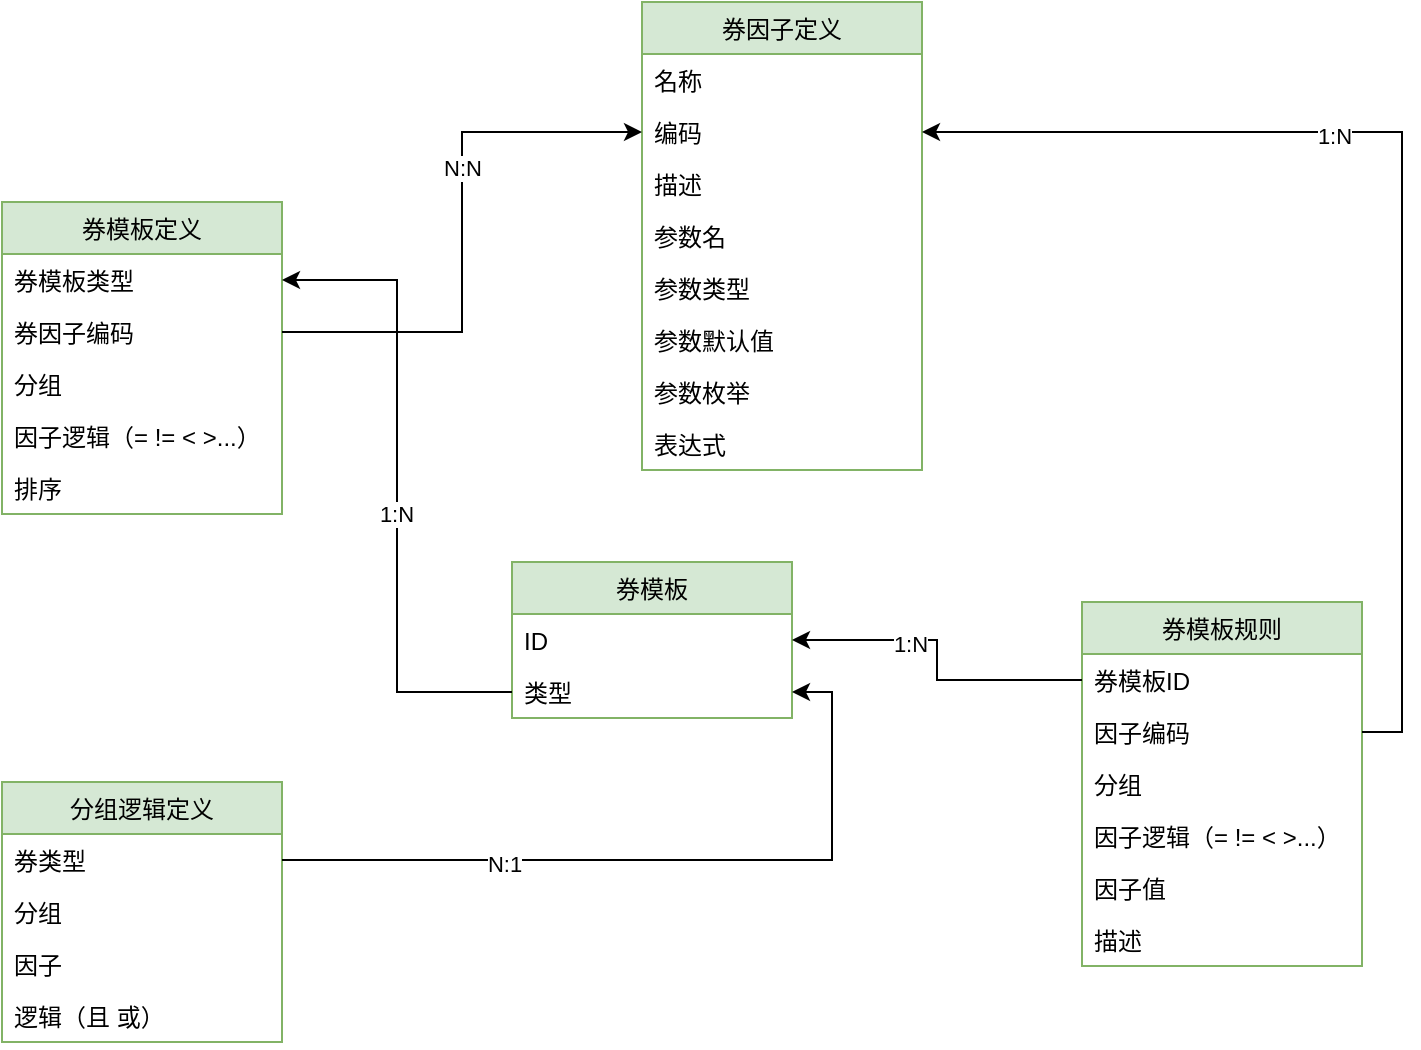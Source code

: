 <mxfile version="20.6.0" type="github" pages="2">
  <diagram name="Page-1" id="c4acf3e9-155e-7222-9cf6-157b1a14988f">
    <mxGraphModel dx="1375" dy="874" grid="1" gridSize="10" guides="1" tooltips="1" connect="1" arrows="1" fold="1" page="1" pageScale="1" pageWidth="850" pageHeight="1100" background="none" math="0" shadow="0">
      <root>
        <mxCell id="0" />
        <mxCell id="1" parent="0" />
        <mxCell id="bZ64_mqobVCIQrii98zg-1" value="券因子定义" style="swimlane;fontStyle=0;childLayout=stackLayout;horizontal=1;startSize=26;fillColor=#d5e8d4;horizontalStack=0;resizeParent=1;resizeParentMax=0;resizeLast=0;collapsible=1;marginBottom=0;strokeColor=#82b366;" parent="1" vertex="1">
          <mxGeometry x="420" y="30" width="140" height="234" as="geometry" />
        </mxCell>
        <mxCell id="bZ64_mqobVCIQrii98zg-2" value="名称" style="text;strokeColor=none;fillColor=none;align=left;verticalAlign=top;spacingLeft=4;spacingRight=4;overflow=hidden;rotatable=0;points=[[0,0.5],[1,0.5]];portConstraint=eastwest;" parent="bZ64_mqobVCIQrii98zg-1" vertex="1">
          <mxGeometry y="26" width="140" height="26" as="geometry" />
        </mxCell>
        <mxCell id="bZ64_mqobVCIQrii98zg-3" value="编码" style="text;strokeColor=none;fillColor=none;align=left;verticalAlign=top;spacingLeft=4;spacingRight=4;overflow=hidden;rotatable=0;points=[[0,0.5],[1,0.5]];portConstraint=eastwest;" parent="bZ64_mqobVCIQrii98zg-1" vertex="1">
          <mxGeometry y="52" width="140" height="26" as="geometry" />
        </mxCell>
        <mxCell id="bZ64_mqobVCIQrii98zg-4" value="描述" style="text;strokeColor=none;fillColor=none;align=left;verticalAlign=top;spacingLeft=4;spacingRight=4;overflow=hidden;rotatable=0;points=[[0,0.5],[1,0.5]];portConstraint=eastwest;" parent="bZ64_mqobVCIQrii98zg-1" vertex="1">
          <mxGeometry y="78" width="140" height="26" as="geometry" />
        </mxCell>
        <mxCell id="aMZ7tA3D_zaWcJ_Pll3q-7" value="参数名" style="text;strokeColor=none;fillColor=none;align=left;verticalAlign=top;spacingLeft=4;spacingRight=4;overflow=hidden;rotatable=0;points=[[0,0.5],[1,0.5]];portConstraint=eastwest;" parent="bZ64_mqobVCIQrii98zg-1" vertex="1">
          <mxGeometry y="104" width="140" height="26" as="geometry" />
        </mxCell>
        <mxCell id="bjPSY8YStw4e1coNr-md-1" value="参数类型" style="text;strokeColor=none;fillColor=none;align=left;verticalAlign=top;spacingLeft=4;spacingRight=4;overflow=hidden;rotatable=0;points=[[0,0.5],[1,0.5]];portConstraint=eastwest;" parent="bZ64_mqobVCIQrii98zg-1" vertex="1">
          <mxGeometry y="130" width="140" height="26" as="geometry" />
        </mxCell>
        <mxCell id="bjPSY8YStw4e1coNr-md-2" value="参数默认值" style="text;strokeColor=none;fillColor=none;align=left;verticalAlign=top;spacingLeft=4;spacingRight=4;overflow=hidden;rotatable=0;points=[[0,0.5],[1,0.5]];portConstraint=eastwest;" parent="bZ64_mqobVCIQrii98zg-1" vertex="1">
          <mxGeometry y="156" width="140" height="26" as="geometry" />
        </mxCell>
        <mxCell id="bjPSY8YStw4e1coNr-md-3" value="参数枚举" style="text;strokeColor=none;fillColor=none;align=left;verticalAlign=top;spacingLeft=4;spacingRight=4;overflow=hidden;rotatable=0;points=[[0,0.5],[1,0.5]];portConstraint=eastwest;" parent="bZ64_mqobVCIQrii98zg-1" vertex="1">
          <mxGeometry y="182" width="140" height="26" as="geometry" />
        </mxCell>
        <mxCell id="bjPSY8YStw4e1coNr-md-4" value="表达式" style="text;strokeColor=none;fillColor=none;align=left;verticalAlign=top;spacingLeft=4;spacingRight=4;overflow=hidden;rotatable=0;points=[[0,0.5],[1,0.5]];portConstraint=eastwest;" parent="bZ64_mqobVCIQrii98zg-1" vertex="1">
          <mxGeometry y="208" width="140" height="26" as="geometry" />
        </mxCell>
        <mxCell id="bZ64_mqobVCIQrii98zg-5" value="券模板规则" style="swimlane;fontStyle=0;childLayout=stackLayout;horizontal=1;startSize=26;fillColor=#d5e8d4;horizontalStack=0;resizeParent=1;resizeParentMax=0;resizeLast=0;collapsible=1;marginBottom=0;strokeColor=#82b366;" parent="1" vertex="1">
          <mxGeometry x="640" y="330" width="140" height="182" as="geometry">
            <mxRectangle x="410" y="220" width="100" height="30" as="alternateBounds" />
          </mxGeometry>
        </mxCell>
        <mxCell id="tfIoRAXGO3GtzQz_hJv9-1" value="券模板ID" style="text;strokeColor=none;fillColor=none;align=left;verticalAlign=top;spacingLeft=4;spacingRight=4;overflow=hidden;rotatable=0;points=[[0,0.5],[1,0.5]];portConstraint=eastwest;" parent="bZ64_mqobVCIQrii98zg-5" vertex="1">
          <mxGeometry y="26" width="140" height="26" as="geometry" />
        </mxCell>
        <mxCell id="bZ64_mqobVCIQrii98zg-6" value="因子编码" style="text;strokeColor=none;fillColor=none;align=left;verticalAlign=top;spacingLeft=4;spacingRight=4;overflow=hidden;rotatable=0;points=[[0,0.5],[1,0.5]];portConstraint=eastwest;" parent="bZ64_mqobVCIQrii98zg-5" vertex="1">
          <mxGeometry y="52" width="140" height="26" as="geometry" />
        </mxCell>
        <mxCell id="tfIoRAXGO3GtzQz_hJv9-12" value="分组" style="text;strokeColor=none;fillColor=none;align=left;verticalAlign=top;spacingLeft=4;spacingRight=4;overflow=hidden;rotatable=0;points=[[0,0.5],[1,0.5]];portConstraint=eastwest;" parent="bZ64_mqobVCIQrii98zg-5" vertex="1">
          <mxGeometry y="78" width="140" height="26" as="geometry" />
        </mxCell>
        <mxCell id="tfIoRAXGO3GtzQz_hJv9-17" value="因子逻辑（= != &lt; &gt;...）" style="text;strokeColor=none;fillColor=none;align=left;verticalAlign=top;spacingLeft=4;spacingRight=4;overflow=hidden;rotatable=0;points=[[0,0.5],[1,0.5]];portConstraint=eastwest;" parent="bZ64_mqobVCIQrii98zg-5" vertex="1">
          <mxGeometry y="104" width="140" height="26" as="geometry" />
        </mxCell>
        <mxCell id="bZ64_mqobVCIQrii98zg-7" value="因子值" style="text;strokeColor=none;fillColor=none;align=left;verticalAlign=top;spacingLeft=4;spacingRight=4;overflow=hidden;rotatable=0;points=[[0,0.5],[1,0.5]];portConstraint=eastwest;" parent="bZ64_mqobVCIQrii98zg-5" vertex="1">
          <mxGeometry y="130" width="140" height="26" as="geometry" />
        </mxCell>
        <mxCell id="bZ64_mqobVCIQrii98zg-8" value="描述" style="text;strokeColor=none;fillColor=none;align=left;verticalAlign=top;spacingLeft=4;spacingRight=4;overflow=hidden;rotatable=0;points=[[0,0.5],[1,0.5]];portConstraint=eastwest;" parent="bZ64_mqobVCIQrii98zg-5" vertex="1">
          <mxGeometry y="156" width="140" height="26" as="geometry" />
        </mxCell>
        <mxCell id="bZ64_mqobVCIQrii98zg-11" style="edgeStyle=orthogonalEdgeStyle;rounded=0;orthogonalLoop=1;jettySize=auto;html=1;exitX=1;exitY=0.5;exitDx=0;exitDy=0;" parent="1" source="bZ64_mqobVCIQrii98zg-6" target="bZ64_mqobVCIQrii98zg-3" edge="1">
          <mxGeometry relative="1" as="geometry" />
        </mxCell>
        <mxCell id="bZ64_mqobVCIQrii98zg-16" value="1:N" style="edgeLabel;html=1;align=center;verticalAlign=middle;resizable=0;points=[];" parent="bZ64_mqobVCIQrii98zg-11" vertex="1" connectable="0">
          <mxGeometry x="0.264" y="2" relative="1" as="geometry">
            <mxPoint as="offset" />
          </mxGeometry>
        </mxCell>
        <mxCell id="bZ64_mqobVCIQrii98zg-21" value="券模板" style="swimlane;fontStyle=0;childLayout=stackLayout;horizontal=1;startSize=26;fillColor=#d5e8d4;horizontalStack=0;resizeParent=1;resizeParentMax=0;resizeLast=0;collapsible=1;marginBottom=0;strokeColor=#82b366;" parent="1" vertex="1">
          <mxGeometry x="355" y="310" width="140" height="78" as="geometry" />
        </mxCell>
        <mxCell id="bZ64_mqobVCIQrii98zg-22" value="ID" style="text;strokeColor=none;fillColor=none;align=left;verticalAlign=top;spacingLeft=4;spacingRight=4;overflow=hidden;rotatable=0;points=[[0,0.5],[1,0.5]];portConstraint=eastwest;" parent="bZ64_mqobVCIQrii98zg-21" vertex="1">
          <mxGeometry y="26" width="140" height="26" as="geometry" />
        </mxCell>
        <mxCell id="aMZ7tA3D_zaWcJ_Pll3q-16" value="类型" style="text;strokeColor=none;fillColor=none;align=left;verticalAlign=top;spacingLeft=4;spacingRight=4;overflow=hidden;rotatable=0;points=[[0,0.5],[1,0.5]];portConstraint=eastwest;" parent="bZ64_mqobVCIQrii98zg-21" vertex="1">
          <mxGeometry y="52" width="140" height="26" as="geometry" />
        </mxCell>
        <mxCell id="aMZ7tA3D_zaWcJ_Pll3q-11" value="券模板定义" style="swimlane;fontStyle=0;childLayout=stackLayout;horizontal=1;startSize=26;fillColor=#d5e8d4;horizontalStack=0;resizeParent=1;resizeParentMax=0;resizeLast=0;collapsible=1;marginBottom=0;strokeColor=#82b366;" parent="1" vertex="1">
          <mxGeometry x="100" y="130" width="140" height="156" as="geometry" />
        </mxCell>
        <mxCell id="aMZ7tA3D_zaWcJ_Pll3q-12" value="券模板类型" style="text;strokeColor=none;fillColor=none;align=left;verticalAlign=top;spacingLeft=4;spacingRight=4;overflow=hidden;rotatable=0;points=[[0,0.5],[1,0.5]];portConstraint=eastwest;" parent="aMZ7tA3D_zaWcJ_Pll3q-11" vertex="1">
          <mxGeometry y="26" width="140" height="26" as="geometry" />
        </mxCell>
        <mxCell id="aMZ7tA3D_zaWcJ_Pll3q-13" value="券因子编码" style="text;strokeColor=none;fillColor=none;align=left;verticalAlign=top;spacingLeft=4;spacingRight=4;overflow=hidden;rotatable=0;points=[[0,0.5],[1,0.5]];portConstraint=eastwest;" parent="aMZ7tA3D_zaWcJ_Pll3q-11" vertex="1">
          <mxGeometry y="52" width="140" height="26" as="geometry" />
        </mxCell>
        <mxCell id="tfIoRAXGO3GtzQz_hJv9-3" value="分组" style="text;strokeColor=none;fillColor=none;align=left;verticalAlign=top;spacingLeft=4;spacingRight=4;overflow=hidden;rotatable=0;points=[[0,0.5],[1,0.5]];portConstraint=eastwest;" parent="aMZ7tA3D_zaWcJ_Pll3q-11" vertex="1">
          <mxGeometry y="78" width="140" height="26" as="geometry" />
        </mxCell>
        <mxCell id="tfIoRAXGO3GtzQz_hJv9-4" value="因子逻辑（= != &lt; &gt;...）" style="text;strokeColor=none;fillColor=none;align=left;verticalAlign=top;spacingLeft=4;spacingRight=4;overflow=hidden;rotatable=0;points=[[0,0.5],[1,0.5]];portConstraint=eastwest;" parent="aMZ7tA3D_zaWcJ_Pll3q-11" vertex="1">
          <mxGeometry y="104" width="140" height="26" as="geometry" />
        </mxCell>
        <mxCell id="aMZ7tA3D_zaWcJ_Pll3q-14" value="排序" style="text;strokeColor=none;fillColor=none;align=left;verticalAlign=top;spacingLeft=4;spacingRight=4;overflow=hidden;rotatable=0;points=[[0,0.5],[1,0.5]];portConstraint=eastwest;" parent="aMZ7tA3D_zaWcJ_Pll3q-11" vertex="1">
          <mxGeometry y="130" width="140" height="26" as="geometry" />
        </mxCell>
        <mxCell id="aMZ7tA3D_zaWcJ_Pll3q-15" style="edgeStyle=orthogonalEdgeStyle;rounded=0;orthogonalLoop=1;jettySize=auto;html=1;entryX=1;entryY=0.5;entryDx=0;entryDy=0;exitX=0;exitY=0.5;exitDx=0;exitDy=0;" parent="1" source="aMZ7tA3D_zaWcJ_Pll3q-16" target="aMZ7tA3D_zaWcJ_Pll3q-12" edge="1">
          <mxGeometry relative="1" as="geometry" />
        </mxCell>
        <mxCell id="aMZ7tA3D_zaWcJ_Pll3q-17" value="1:N" style="edgeLabel;html=1;align=center;verticalAlign=middle;resizable=0;points=[];" parent="aMZ7tA3D_zaWcJ_Pll3q-15" vertex="1" connectable="0">
          <mxGeometry x="-0.086" y="1" relative="1" as="geometry">
            <mxPoint as="offset" />
          </mxGeometry>
        </mxCell>
        <mxCell id="aMZ7tA3D_zaWcJ_Pll3q-18" style="edgeStyle=orthogonalEdgeStyle;rounded=0;orthogonalLoop=1;jettySize=auto;html=1;" parent="1" source="aMZ7tA3D_zaWcJ_Pll3q-13" target="bZ64_mqobVCIQrii98zg-3" edge="1">
          <mxGeometry relative="1" as="geometry" />
        </mxCell>
        <mxCell id="tfIoRAXGO3GtzQz_hJv9-16" value="N:N" style="edgeLabel;html=1;align=center;verticalAlign=middle;resizable=0;points=[];" parent="aMZ7tA3D_zaWcJ_Pll3q-18" vertex="1" connectable="0">
          <mxGeometry x="0.233" relative="1" as="geometry">
            <mxPoint as="offset" />
          </mxGeometry>
        </mxCell>
        <mxCell id="tfIoRAXGO3GtzQz_hJv9-2" style="edgeStyle=orthogonalEdgeStyle;rounded=0;orthogonalLoop=1;jettySize=auto;html=1;entryX=1;entryY=0.5;entryDx=0;entryDy=0;" parent="1" source="tfIoRAXGO3GtzQz_hJv9-1" target="bZ64_mqobVCIQrii98zg-22" edge="1">
          <mxGeometry relative="1" as="geometry" />
        </mxCell>
        <mxCell id="tfIoRAXGO3GtzQz_hJv9-15" value="1:N" style="edgeLabel;html=1;align=center;verticalAlign=middle;resizable=0;points=[];" parent="tfIoRAXGO3GtzQz_hJv9-2" vertex="1" connectable="0">
          <mxGeometry x="0.283" y="2" relative="1" as="geometry">
            <mxPoint as="offset" />
          </mxGeometry>
        </mxCell>
        <mxCell id="tfIoRAXGO3GtzQz_hJv9-5" value="分组逻辑定义" style="swimlane;fontStyle=0;childLayout=stackLayout;horizontal=1;startSize=26;fillColor=#d5e8d4;horizontalStack=0;resizeParent=1;resizeParentMax=0;resizeLast=0;collapsible=1;marginBottom=0;strokeColor=#82b366;" parent="1" vertex="1">
          <mxGeometry x="100" y="420" width="140" height="130" as="geometry" />
        </mxCell>
        <mxCell id="tfIoRAXGO3GtzQz_hJv9-6" value="券类型" style="text;strokeColor=none;fillColor=none;align=left;verticalAlign=top;spacingLeft=4;spacingRight=4;overflow=hidden;rotatable=0;points=[[0,0.5],[1,0.5]];portConstraint=eastwest;" parent="tfIoRAXGO3GtzQz_hJv9-5" vertex="1">
          <mxGeometry y="26" width="140" height="26" as="geometry" />
        </mxCell>
        <mxCell id="tfIoRAXGO3GtzQz_hJv9-7" value="分组" style="text;strokeColor=none;fillColor=none;align=left;verticalAlign=top;spacingLeft=4;spacingRight=4;overflow=hidden;rotatable=0;points=[[0,0.5],[1,0.5]];portConstraint=eastwest;" parent="tfIoRAXGO3GtzQz_hJv9-5" vertex="1">
          <mxGeometry y="52" width="140" height="26" as="geometry" />
        </mxCell>
        <mxCell id="tfIoRAXGO3GtzQz_hJv9-10" value="因子" style="text;strokeColor=none;fillColor=none;align=left;verticalAlign=top;spacingLeft=4;spacingRight=4;overflow=hidden;rotatable=0;points=[[0,0.5],[1,0.5]];portConstraint=eastwest;" parent="tfIoRAXGO3GtzQz_hJv9-5" vertex="1">
          <mxGeometry y="78" width="140" height="26" as="geometry" />
        </mxCell>
        <mxCell id="tfIoRAXGO3GtzQz_hJv9-11" value="逻辑（且 或）" style="text;strokeColor=none;fillColor=none;align=left;verticalAlign=top;spacingLeft=4;spacingRight=4;overflow=hidden;rotatable=0;points=[[0,0.5],[1,0.5]];portConstraint=eastwest;" parent="tfIoRAXGO3GtzQz_hJv9-5" vertex="1">
          <mxGeometry y="104" width="140" height="26" as="geometry" />
        </mxCell>
        <mxCell id="tfIoRAXGO3GtzQz_hJv9-8" style="edgeStyle=orthogonalEdgeStyle;rounded=0;orthogonalLoop=1;jettySize=auto;html=1;entryX=1;entryY=0.5;entryDx=0;entryDy=0;" parent="1" source="tfIoRAXGO3GtzQz_hJv9-6" target="aMZ7tA3D_zaWcJ_Pll3q-16" edge="1">
          <mxGeometry relative="1" as="geometry" />
        </mxCell>
        <mxCell id="tfIoRAXGO3GtzQz_hJv9-14" value="N:1" style="edgeLabel;html=1;align=center;verticalAlign=middle;resizable=0;points=[];" parent="tfIoRAXGO3GtzQz_hJv9-8" vertex="1" connectable="0">
          <mxGeometry x="-0.414" y="-2" relative="1" as="geometry">
            <mxPoint as="offset" />
          </mxGeometry>
        </mxCell>
      </root>
    </mxGraphModel>
  </diagram>
  <diagram id="UA0-1cZmvICzD9QOq_cA" name="第 2 页">
    <mxGraphModel dx="1422" dy="977" grid="1" gridSize="10" guides="1" tooltips="1" connect="1" arrows="1" fold="1" page="1" pageScale="1" pageWidth="827" pageHeight="1169" math="0" shadow="0">
      <root>
        <mxCell id="0" />
        <mxCell id="1" parent="0" />
        <mxCell id="i9ueQy3-xqZoeFL17n2M-1" value="券因子定义" style="swimlane;fontStyle=0;childLayout=stackLayout;horizontal=1;startSize=26;fillColor=#d5e8d4;horizontalStack=0;resizeParent=1;resizeParentMax=0;resizeLast=0;collapsible=1;marginBottom=0;strokeColor=#82b366;" vertex="1" parent="1">
          <mxGeometry x="343.5" y="210" width="140" height="156" as="geometry" />
        </mxCell>
        <mxCell id="i9ueQy3-xqZoeFL17n2M-2" value="名称" style="text;strokeColor=none;fillColor=none;align=left;verticalAlign=top;spacingLeft=4;spacingRight=4;overflow=hidden;rotatable=0;points=[[0,0.5],[1,0.5]];portConstraint=eastwest;" vertex="1" parent="i9ueQy3-xqZoeFL17n2M-1">
          <mxGeometry y="26" width="140" height="26" as="geometry" />
        </mxCell>
        <mxCell id="i9ueQy3-xqZoeFL17n2M-3" value="编码" style="text;strokeColor=none;fillColor=none;align=left;verticalAlign=top;spacingLeft=4;spacingRight=4;overflow=hidden;rotatable=0;points=[[0,0.5],[1,0.5]];portConstraint=eastwest;" vertex="1" parent="i9ueQy3-xqZoeFL17n2M-1">
          <mxGeometry y="52" width="140" height="26" as="geometry" />
        </mxCell>
        <mxCell id="i9ueQy3-xqZoeFL17n2M-4" value="参数名" style="text;strokeColor=none;fillColor=none;align=left;verticalAlign=top;spacingLeft=4;spacingRight=4;overflow=hidden;rotatable=0;points=[[0,0.5],[1,0.5]];portConstraint=eastwest;" vertex="1" parent="i9ueQy3-xqZoeFL17n2M-1">
          <mxGeometry y="78" width="140" height="26" as="geometry" />
        </mxCell>
        <mxCell id="i9ueQy3-xqZoeFL17n2M-40" value="类型" style="text;strokeColor=none;fillColor=none;align=left;verticalAlign=top;spacingLeft=4;spacingRight=4;overflow=hidden;rotatable=0;points=[[0,0.5],[1,0.5]];portConstraint=eastwest;" vertex="1" parent="i9ueQy3-xqZoeFL17n2M-1">
          <mxGeometry y="104" width="140" height="26" as="geometry" />
        </mxCell>
        <mxCell id="i9ueQy3-xqZoeFL17n2M-5" value="描述" style="text;strokeColor=none;fillColor=none;align=left;verticalAlign=top;spacingLeft=4;spacingRight=4;overflow=hidden;rotatable=0;points=[[0,0.5],[1,0.5]];portConstraint=eastwest;" vertex="1" parent="i9ueQy3-xqZoeFL17n2M-1">
          <mxGeometry y="130" width="140" height="26" as="geometry" />
        </mxCell>
        <mxCell id="i9ueQy3-xqZoeFL17n2M-6" value="券模板规则" style="swimlane;fontStyle=0;childLayout=stackLayout;horizontal=1;startSize=26;fillColor=#d5e8d4;horizontalStack=0;resizeParent=1;resizeParentMax=0;resizeLast=0;collapsible=1;marginBottom=0;strokeColor=#82b366;" vertex="1" parent="1">
          <mxGeometry x="540" y="310" width="140" height="234" as="geometry">
            <mxRectangle x="410" y="220" width="100" height="30" as="alternateBounds" />
          </mxGeometry>
        </mxCell>
        <mxCell id="i9ueQy3-xqZoeFL17n2M-38" value="ID" style="text;strokeColor=none;fillColor=none;align=left;verticalAlign=top;spacingLeft=4;spacingRight=4;overflow=hidden;rotatable=0;points=[[0,0.5],[1,0.5]];portConstraint=eastwest;" vertex="1" parent="i9ueQy3-xqZoeFL17n2M-6">
          <mxGeometry y="26" width="140" height="26" as="geometry" />
        </mxCell>
        <mxCell id="i9ueQy3-xqZoeFL17n2M-39" value="父ID" style="text;strokeColor=none;fillColor=none;align=left;verticalAlign=top;spacingLeft=4;spacingRight=4;overflow=hidden;rotatable=0;points=[[0,0.5],[1,0.5]];portConstraint=eastwest;" vertex="1" parent="i9ueQy3-xqZoeFL17n2M-6">
          <mxGeometry y="52" width="140" height="26" as="geometry" />
        </mxCell>
        <mxCell id="i9ueQy3-xqZoeFL17n2M-7" value="券模板ID" style="text;strokeColor=none;fillColor=none;align=left;verticalAlign=top;spacingLeft=4;spacingRight=4;overflow=hidden;rotatable=0;points=[[0,0.5],[1,0.5]];portConstraint=eastwest;" vertex="1" parent="i9ueQy3-xqZoeFL17n2M-6">
          <mxGeometry y="78" width="140" height="26" as="geometry" />
        </mxCell>
        <mxCell id="i9ueQy3-xqZoeFL17n2M-8" value="因子编码" style="text;strokeColor=none;fillColor=none;align=left;verticalAlign=top;spacingLeft=4;spacingRight=4;overflow=hidden;rotatable=0;points=[[0,0.5],[1,0.5]];portConstraint=eastwest;" vertex="1" parent="i9ueQy3-xqZoeFL17n2M-6">
          <mxGeometry y="104" width="140" height="26" as="geometry" />
        </mxCell>
        <mxCell id="i9ueQy3-xqZoeFL17n2M-10" value="因子逻辑（= != &lt; &gt;...）" style="text;strokeColor=none;fillColor=none;align=left;verticalAlign=top;spacingLeft=4;spacingRight=4;overflow=hidden;rotatable=0;points=[[0,0.5],[1,0.5]];portConstraint=eastwest;" vertex="1" parent="i9ueQy3-xqZoeFL17n2M-6">
          <mxGeometry y="130" width="140" height="26" as="geometry" />
        </mxCell>
        <mxCell id="i9ueQy3-xqZoeFL17n2M-37" value="券因子关系（且 或）" style="text;strokeColor=none;fillColor=none;align=left;verticalAlign=top;spacingLeft=4;spacingRight=4;overflow=hidden;rotatable=0;points=[[0,0.5],[1,0.5]];portConstraint=eastwest;" vertex="1" parent="i9ueQy3-xqZoeFL17n2M-6">
          <mxGeometry y="156" width="140" height="26" as="geometry" />
        </mxCell>
        <mxCell id="i9ueQy3-xqZoeFL17n2M-11" value="因子值" style="text;strokeColor=none;fillColor=none;align=left;verticalAlign=top;spacingLeft=4;spacingRight=4;overflow=hidden;rotatable=0;points=[[0,0.5],[1,0.5]];portConstraint=eastwest;" vertex="1" parent="i9ueQy3-xqZoeFL17n2M-6">
          <mxGeometry y="182" width="140" height="26" as="geometry" />
        </mxCell>
        <mxCell id="i9ueQy3-xqZoeFL17n2M-12" value="描述" style="text;strokeColor=none;fillColor=none;align=left;verticalAlign=top;spacingLeft=4;spacingRight=4;overflow=hidden;rotatable=0;points=[[0,0.5],[1,0.5]];portConstraint=eastwest;" vertex="1" parent="i9ueQy3-xqZoeFL17n2M-6">
          <mxGeometry y="208" width="140" height="26" as="geometry" />
        </mxCell>
        <mxCell id="i9ueQy3-xqZoeFL17n2M-13" style="edgeStyle=orthogonalEdgeStyle;rounded=0;orthogonalLoop=1;jettySize=auto;html=1;exitX=1;exitY=0.5;exitDx=0;exitDy=0;" edge="1" parent="1" source="i9ueQy3-xqZoeFL17n2M-8" target="i9ueQy3-xqZoeFL17n2M-3">
          <mxGeometry relative="1" as="geometry" />
        </mxCell>
        <mxCell id="i9ueQy3-xqZoeFL17n2M-14" value="1:N" style="edgeLabel;html=1;align=center;verticalAlign=middle;resizable=0;points=[];" vertex="1" connectable="0" parent="i9ueQy3-xqZoeFL17n2M-13">
          <mxGeometry x="0.264" y="2" relative="1" as="geometry">
            <mxPoint as="offset" />
          </mxGeometry>
        </mxCell>
        <mxCell id="i9ueQy3-xqZoeFL17n2M-15" value="券模板" style="swimlane;fontStyle=0;childLayout=stackLayout;horizontal=1;startSize=26;fillColor=#d5e8d4;horizontalStack=0;resizeParent=1;resizeParentMax=0;resizeLast=0;collapsible=1;marginBottom=0;strokeColor=#82b366;" vertex="1" parent="1">
          <mxGeometry x="300" y="378" width="140" height="78" as="geometry" />
        </mxCell>
        <mxCell id="i9ueQy3-xqZoeFL17n2M-16" value="ID" style="text;strokeColor=none;fillColor=none;align=left;verticalAlign=top;spacingLeft=4;spacingRight=4;overflow=hidden;rotatable=0;points=[[0,0.5],[1,0.5]];portConstraint=eastwest;" vertex="1" parent="i9ueQy3-xqZoeFL17n2M-15">
          <mxGeometry y="26" width="140" height="26" as="geometry" />
        </mxCell>
        <mxCell id="i9ueQy3-xqZoeFL17n2M-17" value="类型" style="text;strokeColor=none;fillColor=none;align=left;verticalAlign=top;spacingLeft=4;spacingRight=4;overflow=hidden;rotatable=0;points=[[0,0.5],[1,0.5]];portConstraint=eastwest;" vertex="1" parent="i9ueQy3-xqZoeFL17n2M-15">
          <mxGeometry y="52" width="140" height="26" as="geometry" />
        </mxCell>
        <mxCell id="i9ueQy3-xqZoeFL17n2M-18" value="券模板定义" style="swimlane;fontStyle=0;childLayout=stackLayout;horizontal=1;startSize=26;fillColor=#d5e8d4;horizontalStack=0;resizeParent=1;resizeParentMax=0;resizeLast=0;collapsible=1;marginBottom=0;strokeColor=#82b366;" vertex="1" parent="1">
          <mxGeometry x="110" y="282" width="140" height="208" as="geometry" />
        </mxCell>
        <mxCell id="i9ueQy3-xqZoeFL17n2M-46" value="ID" style="text;strokeColor=none;fillColor=none;align=left;verticalAlign=top;spacingLeft=4;spacingRight=4;overflow=hidden;rotatable=0;points=[[0,0.5],[1,0.5]];portConstraint=eastwest;" vertex="1" parent="i9ueQy3-xqZoeFL17n2M-18">
          <mxGeometry y="26" width="140" height="26" as="geometry" />
        </mxCell>
        <mxCell id="i9ueQy3-xqZoeFL17n2M-45" value="父ID" style="text;strokeColor=none;fillColor=none;align=left;verticalAlign=top;spacingLeft=4;spacingRight=4;overflow=hidden;rotatable=0;points=[[0,0.5],[1,0.5]];portConstraint=eastwest;" vertex="1" parent="i9ueQy3-xqZoeFL17n2M-18">
          <mxGeometry y="52" width="140" height="26" as="geometry" />
        </mxCell>
        <mxCell id="i9ueQy3-xqZoeFL17n2M-19" value="券模板类型" style="text;strokeColor=none;fillColor=none;align=left;verticalAlign=top;spacingLeft=4;spacingRight=4;overflow=hidden;rotatable=0;points=[[0,0.5],[1,0.5]];portConstraint=eastwest;" vertex="1" parent="i9ueQy3-xqZoeFL17n2M-18">
          <mxGeometry y="78" width="140" height="26" as="geometry" />
        </mxCell>
        <mxCell id="i9ueQy3-xqZoeFL17n2M-20" value="因子编码" style="text;strokeColor=none;fillColor=none;align=left;verticalAlign=top;spacingLeft=4;spacingRight=4;overflow=hidden;rotatable=0;points=[[0,0.5],[1,0.5]];portConstraint=eastwest;" vertex="1" parent="i9ueQy3-xqZoeFL17n2M-18">
          <mxGeometry y="104" width="140" height="26" as="geometry" />
        </mxCell>
        <mxCell id="i9ueQy3-xqZoeFL17n2M-22" value="因子逻辑（= != &lt; &gt;...）" style="text;strokeColor=none;fillColor=none;align=left;verticalAlign=top;spacingLeft=4;spacingRight=4;overflow=hidden;rotatable=0;points=[[0,0.5],[1,0.5]];portConstraint=eastwest;" vertex="1" parent="i9ueQy3-xqZoeFL17n2M-18">
          <mxGeometry y="130" width="140" height="26" as="geometry" />
        </mxCell>
        <mxCell id="i9ueQy3-xqZoeFL17n2M-42" value="券因子关系（且 或）" style="text;strokeColor=none;fillColor=none;align=left;verticalAlign=top;spacingLeft=4;spacingRight=4;overflow=hidden;rotatable=0;points=[[0,0.5],[1,0.5]];portConstraint=eastwest;" vertex="1" parent="i9ueQy3-xqZoeFL17n2M-18">
          <mxGeometry y="156" width="140" height="26" as="geometry" />
        </mxCell>
        <mxCell id="i9ueQy3-xqZoeFL17n2M-23" value="排序" style="text;strokeColor=none;fillColor=none;align=left;verticalAlign=top;spacingLeft=4;spacingRight=4;overflow=hidden;rotatable=0;points=[[0,0.5],[1,0.5]];portConstraint=eastwest;" vertex="1" parent="i9ueQy3-xqZoeFL17n2M-18">
          <mxGeometry y="182" width="140" height="26" as="geometry" />
        </mxCell>
        <mxCell id="i9ueQy3-xqZoeFL17n2M-24" style="edgeStyle=orthogonalEdgeStyle;rounded=0;orthogonalLoop=1;jettySize=auto;html=1;entryX=1;entryY=0.5;entryDx=0;entryDy=0;exitX=0;exitY=0.5;exitDx=0;exitDy=0;" edge="1" parent="1" source="i9ueQy3-xqZoeFL17n2M-17" target="i9ueQy3-xqZoeFL17n2M-19">
          <mxGeometry relative="1" as="geometry" />
        </mxCell>
        <mxCell id="i9ueQy3-xqZoeFL17n2M-25" value="1:N" style="edgeLabel;html=1;align=center;verticalAlign=middle;resizable=0;points=[];" vertex="1" connectable="0" parent="i9ueQy3-xqZoeFL17n2M-24">
          <mxGeometry x="-0.086" y="1" relative="1" as="geometry">
            <mxPoint as="offset" />
          </mxGeometry>
        </mxCell>
        <mxCell id="i9ueQy3-xqZoeFL17n2M-26" style="edgeStyle=orthogonalEdgeStyle;rounded=0;orthogonalLoop=1;jettySize=auto;html=1;" edge="1" parent="1" source="i9ueQy3-xqZoeFL17n2M-20" target="i9ueQy3-xqZoeFL17n2M-3">
          <mxGeometry relative="1" as="geometry" />
        </mxCell>
        <mxCell id="i9ueQy3-xqZoeFL17n2M-27" value="N:N" style="edgeLabel;html=1;align=center;verticalAlign=middle;resizable=0;points=[];" vertex="1" connectable="0" parent="i9ueQy3-xqZoeFL17n2M-26">
          <mxGeometry x="0.233" relative="1" as="geometry">
            <mxPoint as="offset" />
          </mxGeometry>
        </mxCell>
        <mxCell id="i9ueQy3-xqZoeFL17n2M-28" style="edgeStyle=orthogonalEdgeStyle;rounded=0;orthogonalLoop=1;jettySize=auto;html=1;entryX=1;entryY=0.5;entryDx=0;entryDy=0;" edge="1" parent="1" source="i9ueQy3-xqZoeFL17n2M-7" target="i9ueQy3-xqZoeFL17n2M-16">
          <mxGeometry relative="1" as="geometry" />
        </mxCell>
        <mxCell id="i9ueQy3-xqZoeFL17n2M-29" value="1:N" style="edgeLabel;html=1;align=center;verticalAlign=middle;resizable=0;points=[];" vertex="1" connectable="0" parent="i9ueQy3-xqZoeFL17n2M-28">
          <mxGeometry x="0.283" y="2" relative="1" as="geometry">
            <mxPoint as="offset" />
          </mxGeometry>
        </mxCell>
      </root>
    </mxGraphModel>
  </diagram>
</mxfile>
